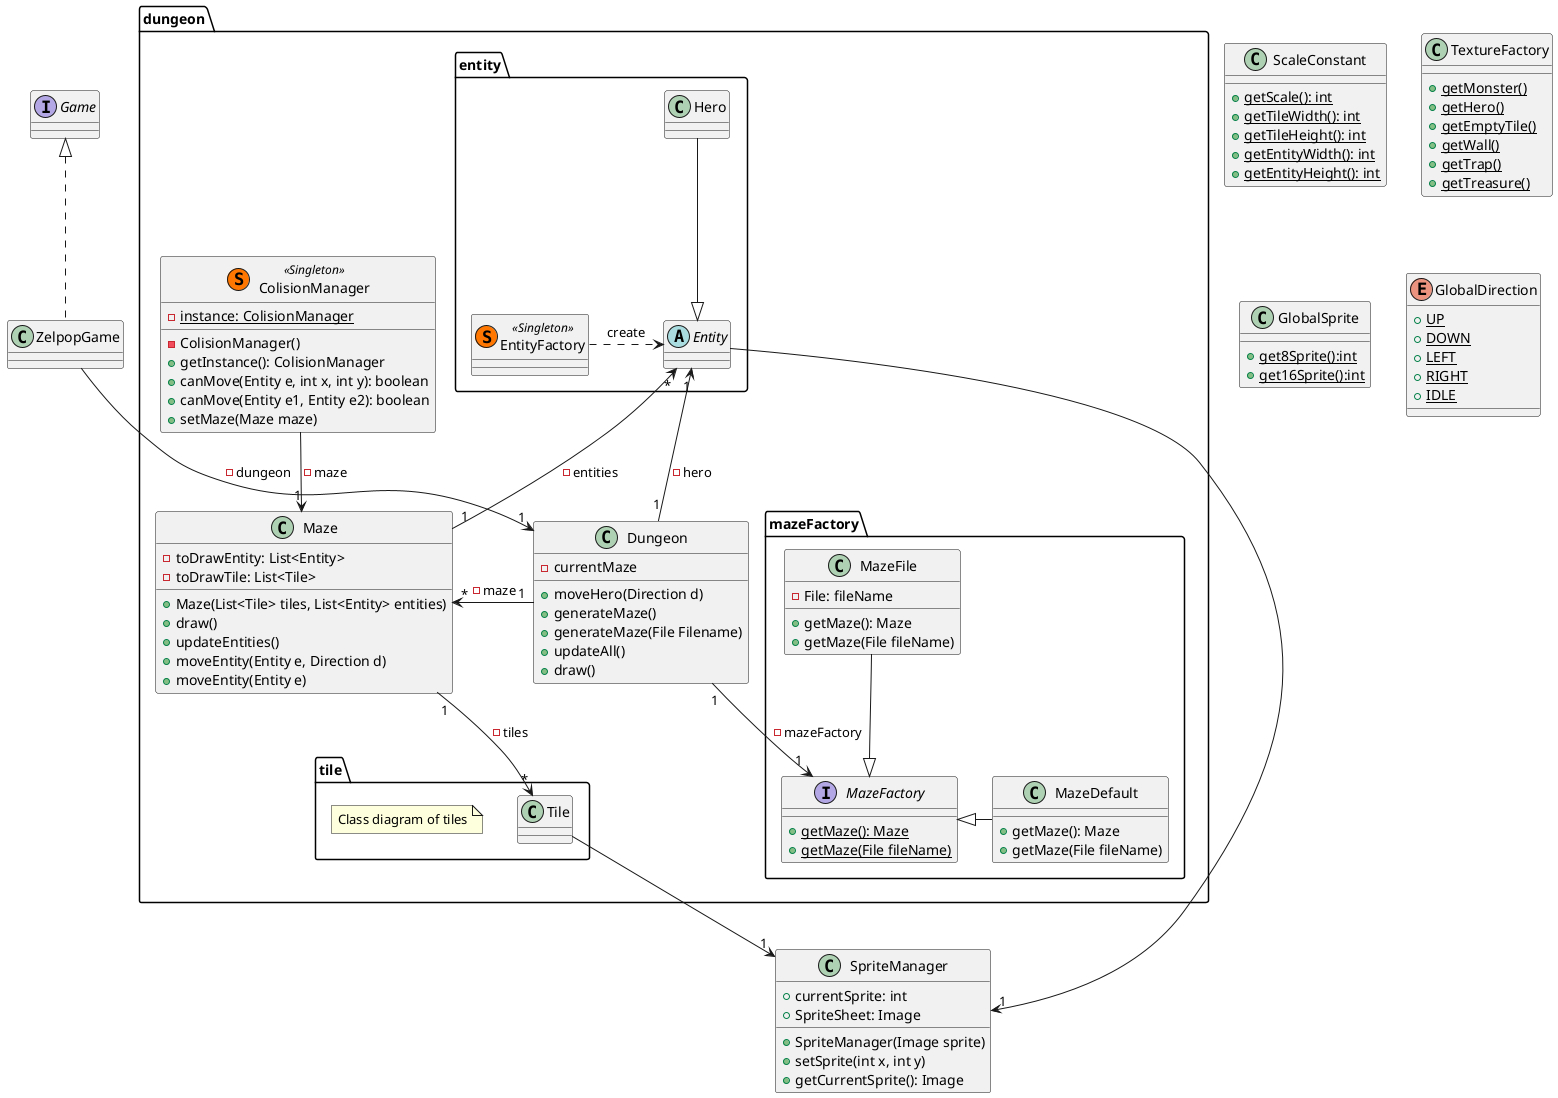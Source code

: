 @startuml

class ZelpopGame{

}

interface Game{

}

package dungeon{

    class Dungeon{
        - currentMaze
        + moveHero(Direction d)
        + generateMaze()
        + generateMaze(File Filename)
        + updateAll()
        + draw()
    }

    class Maze{
        - toDrawEntity: List<Entity>
        - toDrawTile: List<Tile>
        + Maze(List<Tile> tiles, List<Entity> entities)
        + draw()
        + updateEntities()
        + moveEntity(Entity e, Direction d)
        + moveEntity(Entity e)
    }

    package tile{

        class Tile{

        }

        note "Class diagram of tiles" as N1

    }

    package entity{

        abstract Entity{

        }

        class Hero{

        }

        class EntityFactory << (S,#FF7700) Singleton >>{

        }

    }

    class ColisionManager << (S,#FF7700) Singleton >>{
        - {static} instance: ColisionManager
        - ColisionManager()
        + getInstance(): ColisionManager
        + canMove(Entity e, int x, int y): boolean
        + canMove(Entity e1, Entity e2): boolean
        + setMaze(Maze maze)
    }

    ColisionManager --> "1" Maze: -maze

    package mazeFactory{

        interface MazeFactory{
            + {static}getMaze(): Maze
            + {static}getMaze(File fileName)
        }

        class MazeFile{
            - File: fileName
            + getMaze(): Maze
            + getMaze(File fileName)
        }

        class MazeDefault{
            + getMaze(): Maze
            + getMaze(File fileName)
        }

    }

}

class ScaleConstant{
    + {static} getScale(): int
    + {static} getTileWidth(): int
    + {static} getTileHeight(): int
    + {static} getEntityWidth(): int
    + {static} getEntityHeight(): int
}

class TextureFactory{
    + {static}getMonster()
    + {static}getHero()
    + {static}getEmptyTile()
    + {static}getWall()
    + {static}getTrap()
    + {static}getTreasure()
}

class SpriteManager{
    + currentSprite: int
    + SpriteSheet: Image
    + SpriteManager(Image sprite)
    + setSprite(int x, int y)
    + getCurrentSprite(): Image
}

class GlobalSprite{
    + {static} get8Sprite():int
    + {static} get16Sprite():int
}

enum GlobalDirection{
    + {static} UP
    + {static} DOWN
    + {static} LEFT
    + {static} RIGHT
    + {static} IDLE
}

MazeDefault -left-|> MazeFactory
Dungeon "1" -left-> "*" Maze: -maze
Dungeon "1" --> "1" MazeFactory: -mazeFactory
Maze "1" --> "*" Tile: -tiles
Maze "1" -up-> "*" Entity: -entities

EntityFactory .right.> Entity : create

ZelpopGame .up.|> Game
ZelpopGame --> "1" Dungeon: -dungeon

Hero --|> Entity
Dungeon "1" --> "1" Entity : -hero

MazeFile --|> MazeFactory

Tile --> "1" SpriteManager
Entity -right-> "1" SpriteManager

@enduml